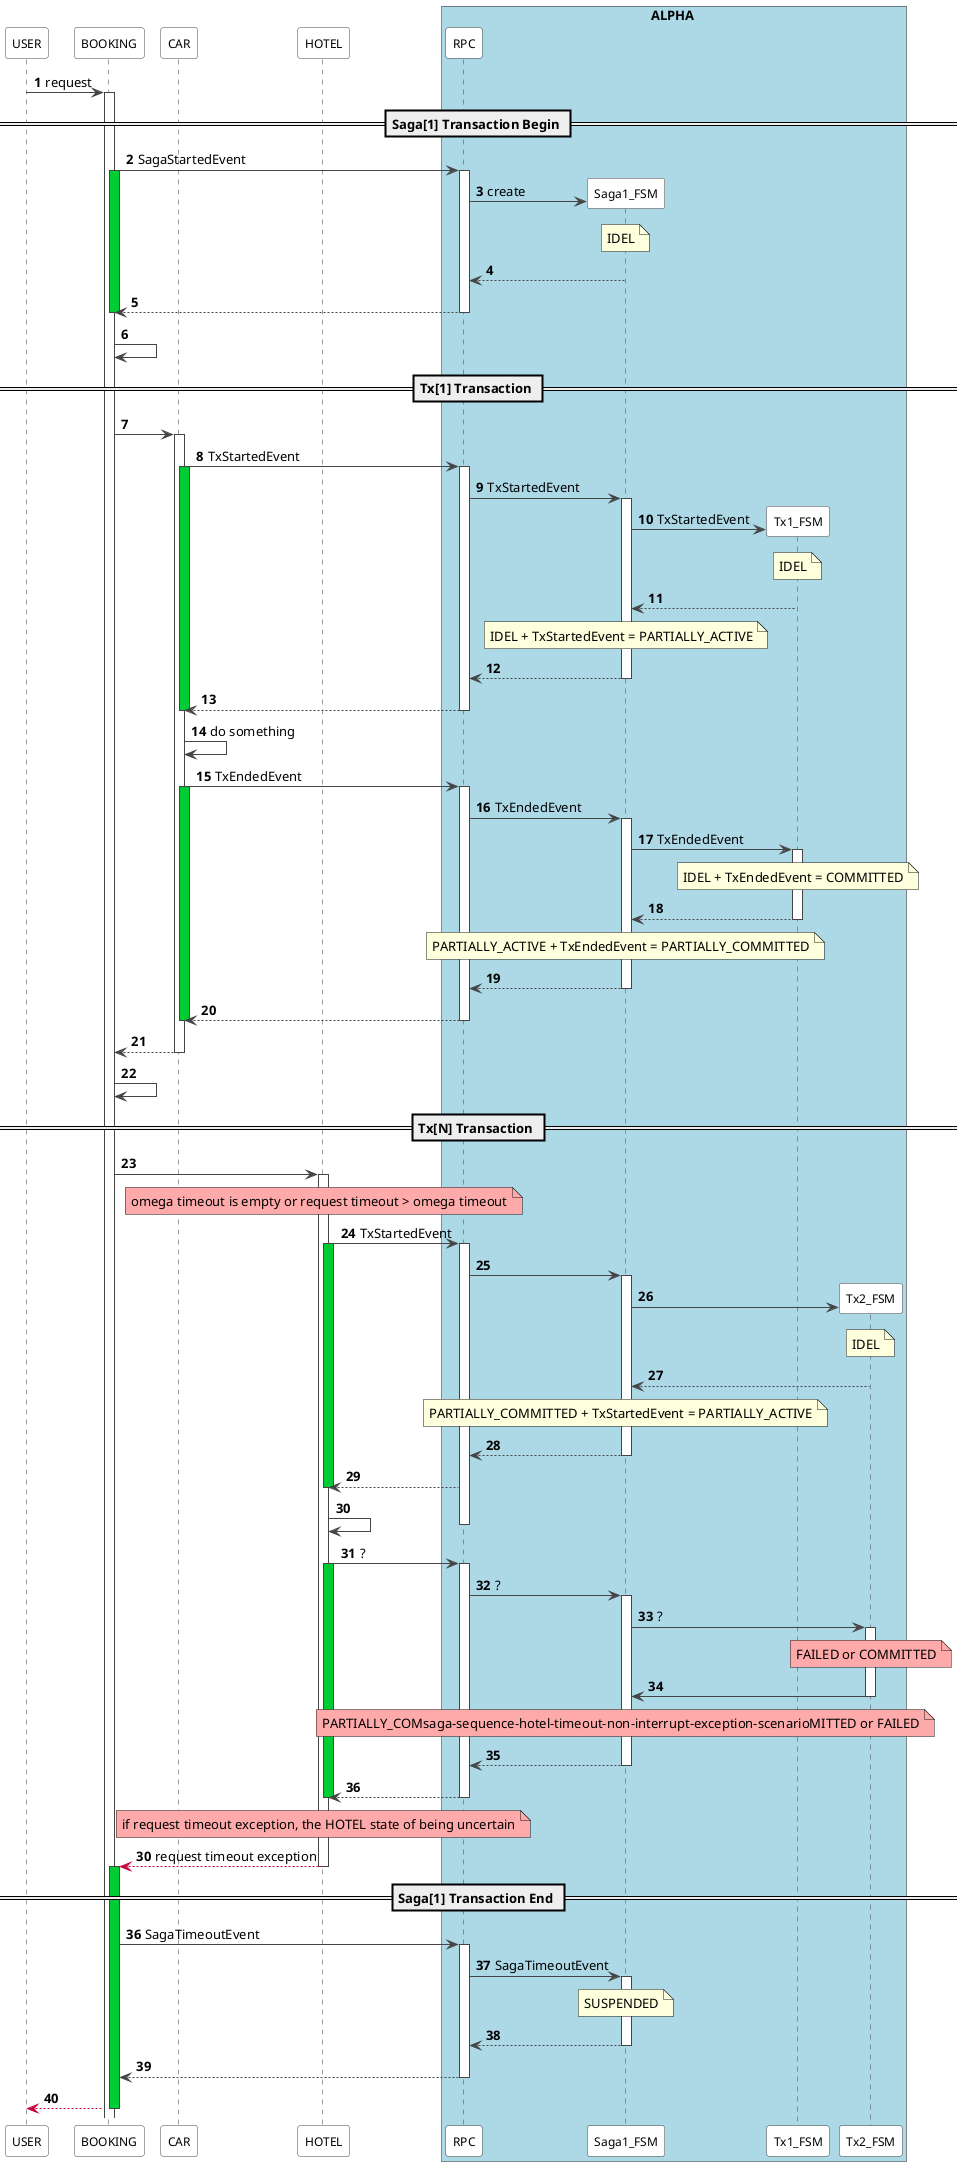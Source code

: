 @startuml

autonumber
skinparam sequence {
  ParticipantFontSize 12
  ParticipantBorderColor #454545
  ParticipantBackgroundColor White

  LifeLineBorderColor #454545
  ArrowColor #454545
}

participant USER order 1
participant BOOKING order 2
participant CAR order 3
participant HOTEL order 4
participant RPC order 5
participant Saga1_FSM order 6
participant Tx1_FSM order 7
participant Tx2_FSM order 7

box ALPHA #LightBlue
	participant RPC
	participant Saga1_FSM
	participant Tx1_FSM
	participant Tx2_FSM
end box

USER -> BOOKING: request
activate BOOKING

== Saga[1] Transaction Begin ==

BOOKING -> RPC : SagaStartedEvent
activate BOOKING #00CC33
activate RPC
create Saga1_FSM
RPC -> Saga1_FSM: create
note over of Saga1_FSM: IDEL
Saga1_FSM --> RPC
RPC --> BOOKING
deactivate BOOKING
deactivate RPC
BOOKING -> BOOKING

== Tx[1] Transaction ==

BOOKING -> CAR
activate CAR
CAR -> RPC : TxStartedEvent
activate CAR #00CC33
activate RPC
RPC -> Saga1_FSM: TxStartedEvent
activate Saga1_FSM
create Tx1_FSM
Saga1_FSM -> Tx1_FSM: TxStartedEvent
note over of Tx1_FSM: IDEL
Tx1_FSM --> Saga1_FSM
note over of Saga1_FSM: IDEL + TxStartedEvent = PARTIALLY_ACTIVE
Saga1_FSM --> RPC
deactivate Saga1_FSM
RPC --> CAR
deactivate CAR
deactivate RPC
CAR -> CAR: do something
CAR -> RPC : TxEndedEvent
activate CAR #00CC33
activate RPC
RPC -> Saga1_FSM: TxEndedEvent
activate Saga1_FSM
Saga1_FSM -> Tx1_FSM: TxEndedEvent
activate Tx1_FSM
note over of Tx1_FSM: IDEL + TxEndedEvent = COMMITTED
Tx1_FSM --> Saga1_FSM
deactivate Tx1_FSM
note over of Saga1_FSM: PARTIALLY_ACTIVE + TxEndedEvent = PARTIALLY_COMMITTED
Saga1_FSM --> RPC
deactivate Saga1_FSM
RPC --> CAR
deactivate CAR
deactivate RPC
CAR --> BOOKING
deactivate CAR
BOOKING -> BOOKING

== Tx[N] Transaction ==

BOOKING -> HOTEL
activate HOTEL
note over HOTEL #FFAAAA: omega timeout is empty or request timeout > omega timeout
HOTEL -> RPC : TxStartedEvent
activate HOTEL #00CC33
activate RPC
RPC -> Saga1_FSM
activate Saga1_FSM
create Tx2_FSM
Saga1_FSM -> Tx2_FSM
note over Tx2_FSM: IDEL
Tx2_FSM --> Saga1_FSM
note over of Saga1_FSM: PARTIALLY_COMMITTED + TxStartedEvent = PARTIALLY_ACTIVE
Saga1_FSM --> RPC
deactivate Saga1_FSM
RPC --> HOTEL
deactivate HOTEL
HOTEL -> HOTEL
deactivate RPC
HOTEL -> RPC : ?
activate HOTEL #00CC33
activate RPC
RPC -> Saga1_FSM: ?
activate Saga1_FSM
Saga1_FSM -> Tx2_FSM: ?
activate Tx2_FSM
note over Tx2_FSM #FFAAAA: FAILED or COMMITTED
Tx2_FSM -> Saga1_FSM
deactivate Tx2_FSM
note over Saga1_FSM #FFAAAA: PARTIALLY_COMsaga-sequence-hotel-timeout-non-interrupt-exception-scenarioMITTED or FAILED
Saga1_FSM --> RPC
deactivate Saga1_FSM
RPC --> HOTEL
deactivate RPC
deactivate HOTEL
note over HOTEL #FFAAAA : if request timeout exception, the HOTEL state of being uncertain
autonumber 30
HOTEL --[#C70039]> BOOKING : request timeout exception
deactivate HOTEL


== Saga[1] Transaction End ==

activate BOOKING #00CC33
autonumber 36
BOOKING -> RPC : SagaTimeoutEvent
activate RPC
RPC -> Saga1_FSM : SagaTimeoutEvent
activate Saga1_FSM
note over of Saga1_FSM: SUSPENDED
Saga1_FSM --> RPC
deactivate Saga1_FSM
RPC --> BOOKING
deactivate RPC
BOOKING --[#C70039]> USER
deactivate BOOKING

@enduml